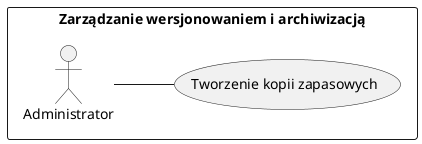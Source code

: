 @startuml diagram
left to right direction

rectangle "Zarządzanie wersjonowaniem i archiwizacją" {
    actor Administrator
    usecase (Tworzenie kopii zapasowych) as Kopie

    Administrator -- Kopie
}

@enduml